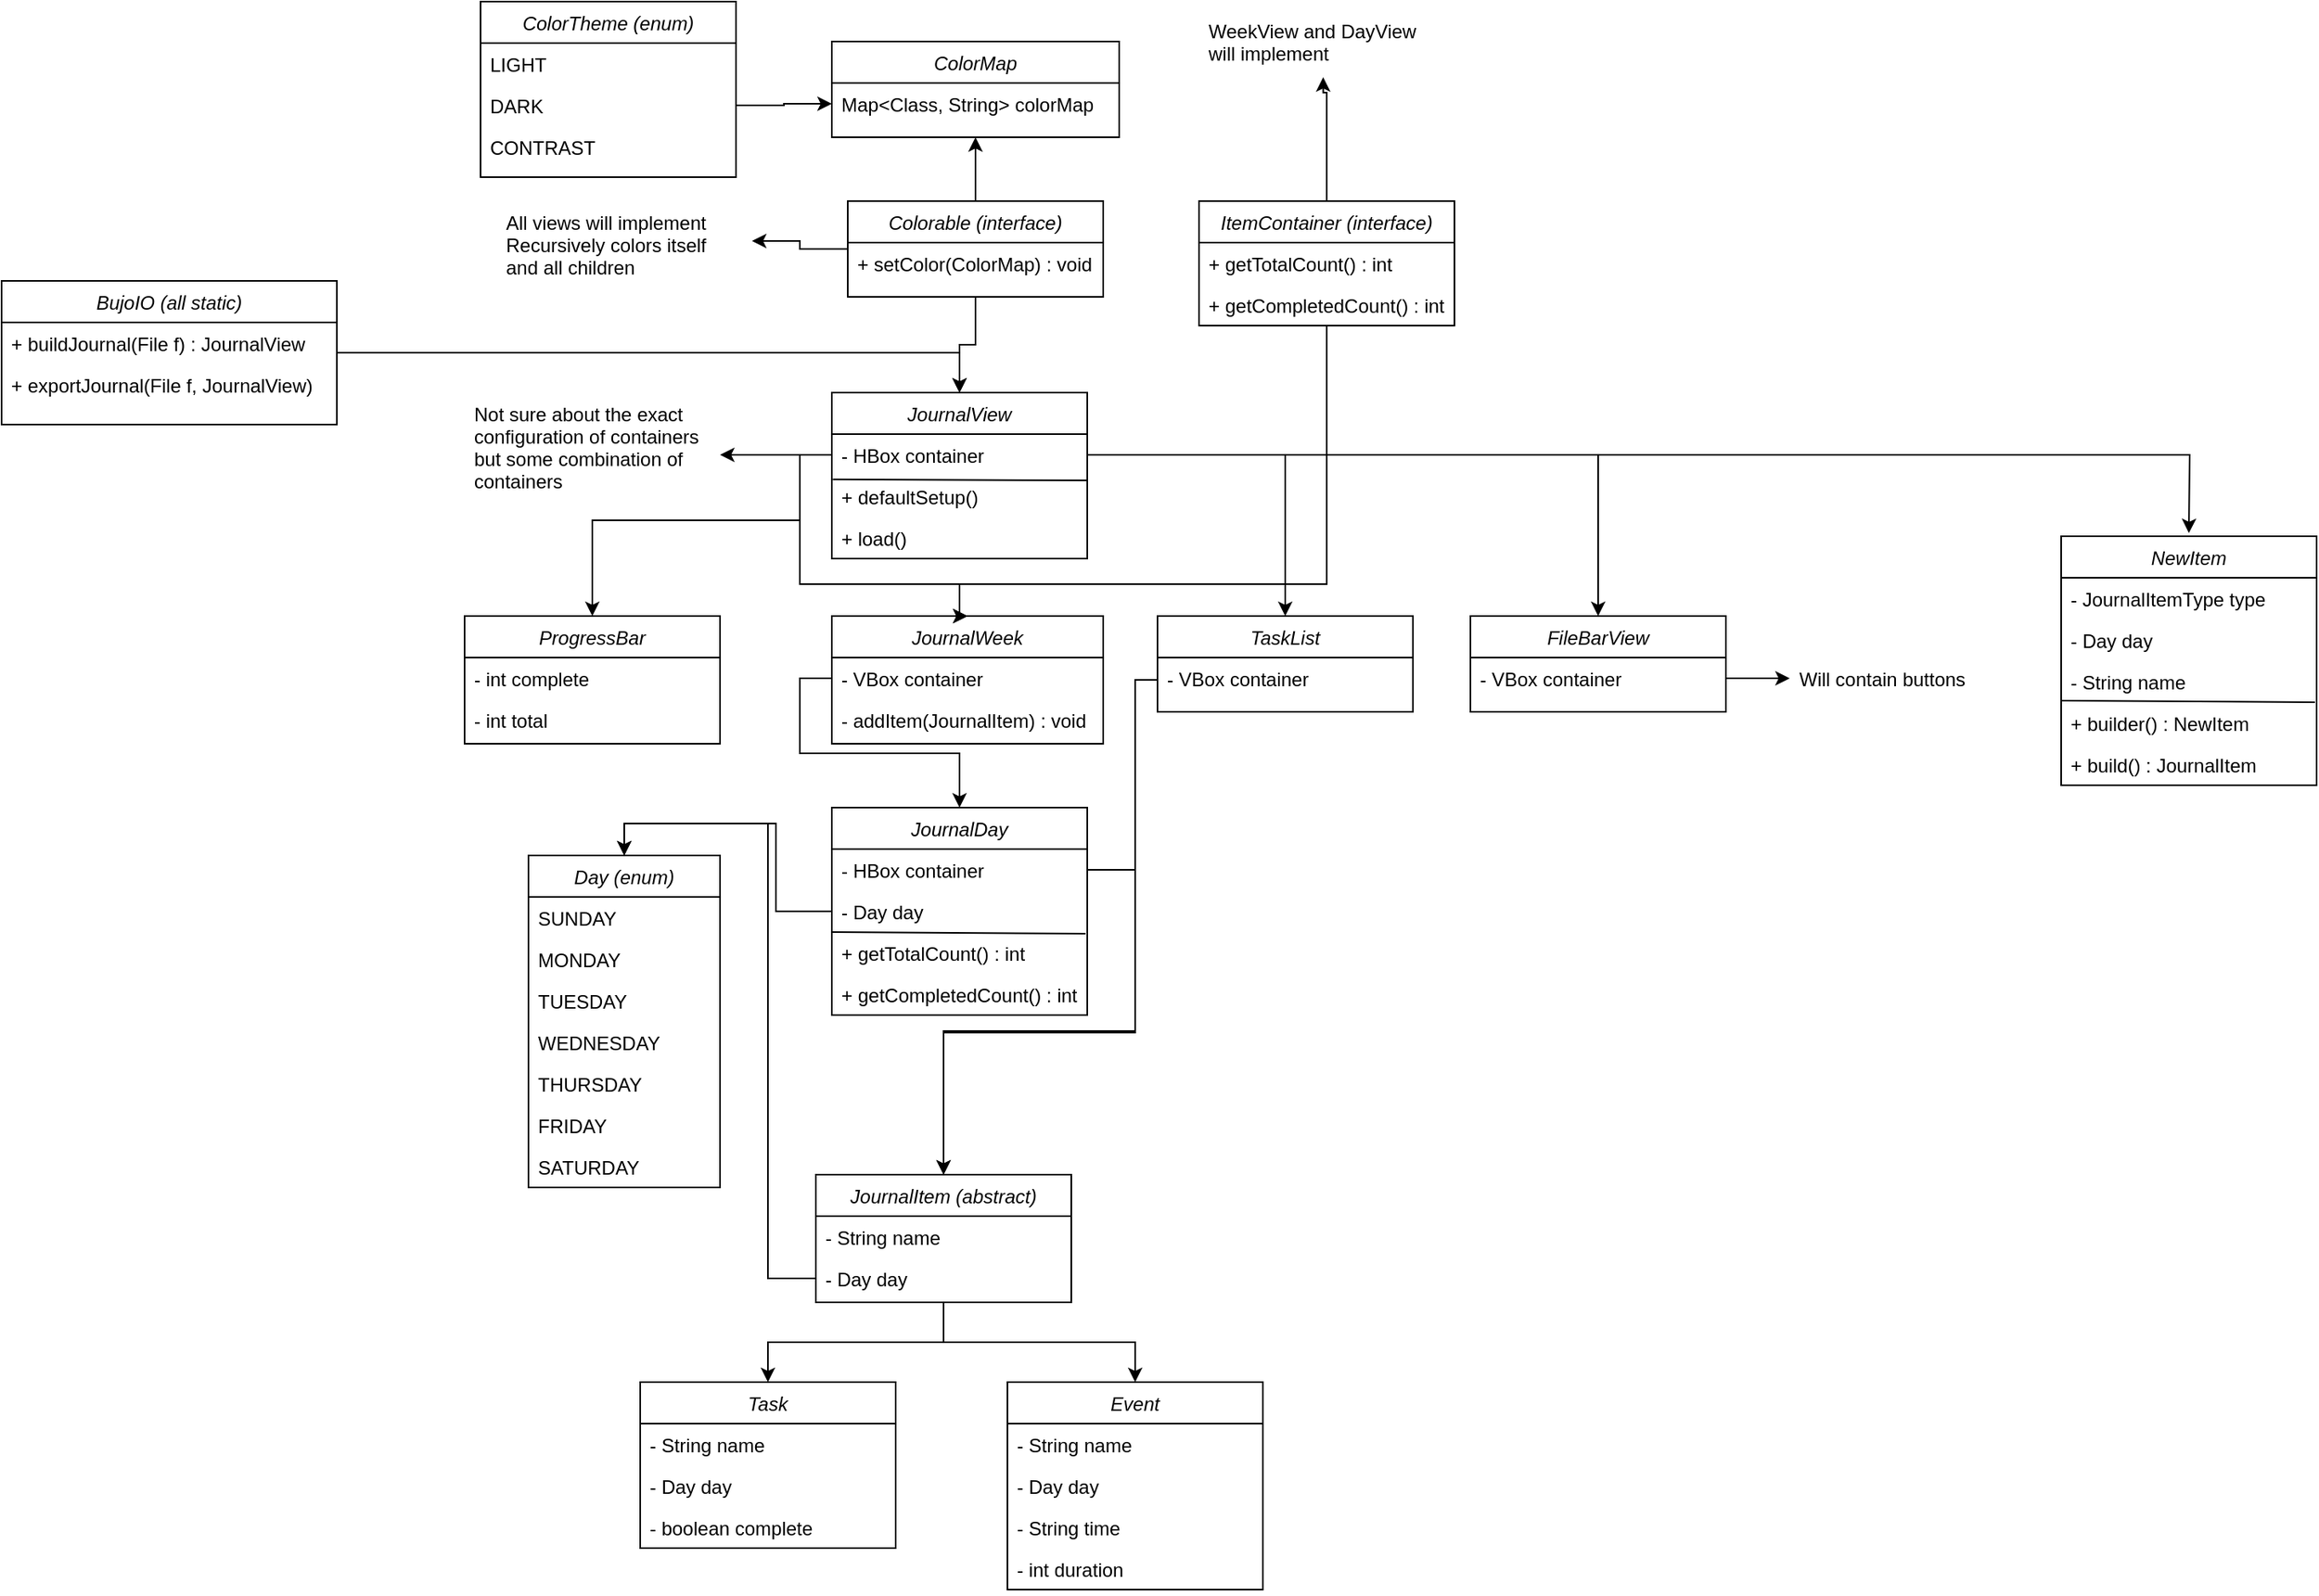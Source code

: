 <mxfile version="21.3.4" type="device">
  <diagram id="C5RBs43oDa-KdzZeNtuy" name="Page-1">
    <mxGraphModel dx="2301" dy="2090" grid="1" gridSize="10" guides="1" tooltips="1" connect="1" arrows="1" fold="1" page="1" pageScale="1" pageWidth="827" pageHeight="1169" math="0" shadow="0">
      <root>
        <mxCell id="WIyWlLk6GJQsqaUBKTNV-0" />
        <mxCell id="WIyWlLk6GJQsqaUBKTNV-1" parent="WIyWlLk6GJQsqaUBKTNV-0" />
        <mxCell id="7q16KbwN6yaQ126y01yQ-11" style="edgeStyle=orthogonalEdgeStyle;rounded=0;orthogonalLoop=1;jettySize=auto;html=1;entryX=0.5;entryY=1;entryDx=0;entryDy=0;" edge="1" parent="WIyWlLk6GJQsqaUBKTNV-1" source="zkfFHV4jXpPFQw0GAbJ--0" target="7q16KbwN6yaQ126y01yQ-6">
          <mxGeometry relative="1" as="geometry" />
        </mxCell>
        <mxCell id="7q16KbwN6yaQ126y01yQ-47" style="edgeStyle=orthogonalEdgeStyle;rounded=0;orthogonalLoop=1;jettySize=auto;html=1;entryX=0.5;entryY=0;entryDx=0;entryDy=0;" edge="1" parent="WIyWlLk6GJQsqaUBKTNV-1" source="zkfFHV4jXpPFQw0GAbJ--0" target="7q16KbwN6yaQ126y01yQ-13">
          <mxGeometry relative="1" as="geometry" />
        </mxCell>
        <mxCell id="7q16KbwN6yaQ126y01yQ-49" style="edgeStyle=orthogonalEdgeStyle;rounded=0;orthogonalLoop=1;jettySize=auto;html=1;entryX=1;entryY=0.5;entryDx=0;entryDy=0;" edge="1" parent="WIyWlLk6GJQsqaUBKTNV-1" source="zkfFHV4jXpPFQw0GAbJ--0" target="7q16KbwN6yaQ126y01yQ-48">
          <mxGeometry relative="1" as="geometry" />
        </mxCell>
        <mxCell id="zkfFHV4jXpPFQw0GAbJ--0" value="Colorable (interface)" style="swimlane;fontStyle=2;align=center;verticalAlign=top;childLayout=stackLayout;horizontal=1;startSize=26;horizontalStack=0;resizeParent=1;resizeLast=0;collapsible=1;marginBottom=0;rounded=0;shadow=0;strokeWidth=1;" parent="WIyWlLk6GJQsqaUBKTNV-1" vertex="1">
          <mxGeometry x="220" y="40" width="160" height="60" as="geometry">
            <mxRectangle x="230" y="140" width="160" height="26" as="alternateBounds" />
          </mxGeometry>
        </mxCell>
        <mxCell id="zkfFHV4jXpPFQw0GAbJ--1" value="+ setColor(ColorMap) : void" style="text;align=left;verticalAlign=top;spacingLeft=4;spacingRight=4;overflow=hidden;rotatable=0;points=[[0,0.5],[1,0.5]];portConstraint=eastwest;" parent="zkfFHV4jXpPFQw0GAbJ--0" vertex="1">
          <mxGeometry y="26" width="160" height="26" as="geometry" />
        </mxCell>
        <mxCell id="7q16KbwN6yaQ126y01yQ-0" value="ColorTheme (enum)" style="swimlane;fontStyle=2;align=center;verticalAlign=top;childLayout=stackLayout;horizontal=1;startSize=26;horizontalStack=0;resizeParent=1;resizeLast=0;collapsible=1;marginBottom=0;rounded=0;shadow=0;strokeWidth=1;" vertex="1" parent="WIyWlLk6GJQsqaUBKTNV-1">
          <mxGeometry x="-10" y="-85" width="160" height="110" as="geometry">
            <mxRectangle x="230" y="140" width="160" height="26" as="alternateBounds" />
          </mxGeometry>
        </mxCell>
        <mxCell id="7q16KbwN6yaQ126y01yQ-1" value="LIGHT" style="text;align=left;verticalAlign=top;spacingLeft=4;spacingRight=4;overflow=hidden;rotatable=0;points=[[0,0.5],[1,0.5]];portConstraint=eastwest;" vertex="1" parent="7q16KbwN6yaQ126y01yQ-0">
          <mxGeometry y="26" width="160" height="26" as="geometry" />
        </mxCell>
        <mxCell id="7q16KbwN6yaQ126y01yQ-2" value="DARK" style="text;align=left;verticalAlign=top;spacingLeft=4;spacingRight=4;overflow=hidden;rotatable=0;points=[[0,0.5],[1,0.5]];portConstraint=eastwest;rounded=0;shadow=0;html=0;" vertex="1" parent="7q16KbwN6yaQ126y01yQ-0">
          <mxGeometry y="52" width="160" height="26" as="geometry" />
        </mxCell>
        <mxCell id="7q16KbwN6yaQ126y01yQ-3" value="CONTRAST" style="text;align=left;verticalAlign=top;spacingLeft=4;spacingRight=4;overflow=hidden;rotatable=0;points=[[0,0.5],[1,0.5]];portConstraint=eastwest;rounded=0;shadow=0;html=0;" vertex="1" parent="7q16KbwN6yaQ126y01yQ-0">
          <mxGeometry y="78" width="160" height="26" as="geometry" />
        </mxCell>
        <mxCell id="7q16KbwN6yaQ126y01yQ-6" value="ColorMap" style="swimlane;fontStyle=2;align=center;verticalAlign=top;childLayout=stackLayout;horizontal=1;startSize=26;horizontalStack=0;resizeParent=1;resizeLast=0;collapsible=1;marginBottom=0;rounded=0;shadow=0;strokeWidth=1;" vertex="1" parent="WIyWlLk6GJQsqaUBKTNV-1">
          <mxGeometry x="210" y="-60" width="180" height="60" as="geometry">
            <mxRectangle x="230" y="140" width="160" height="26" as="alternateBounds" />
          </mxGeometry>
        </mxCell>
        <mxCell id="7q16KbwN6yaQ126y01yQ-7" value="Map&lt;Class, String&gt; colorMap" style="text;align=left;verticalAlign=top;spacingLeft=4;spacingRight=4;overflow=hidden;rotatable=0;points=[[0,0.5],[1,0.5]];portConstraint=eastwest;" vertex="1" parent="7q16KbwN6yaQ126y01yQ-6">
          <mxGeometry y="26" width="180" height="26" as="geometry" />
        </mxCell>
        <mxCell id="7q16KbwN6yaQ126y01yQ-12" style="edgeStyle=orthogonalEdgeStyle;rounded=0;orthogonalLoop=1;jettySize=auto;html=1;entryX=0;entryY=0.5;entryDx=0;entryDy=0;" edge="1" parent="WIyWlLk6GJQsqaUBKTNV-1" source="7q16KbwN6yaQ126y01yQ-2" target="7q16KbwN6yaQ126y01yQ-7">
          <mxGeometry relative="1" as="geometry" />
        </mxCell>
        <mxCell id="7q16KbwN6yaQ126y01yQ-13" value="JournalView" style="swimlane;fontStyle=2;align=center;verticalAlign=top;childLayout=stackLayout;horizontal=1;startSize=26;horizontalStack=0;resizeParent=1;resizeLast=0;collapsible=1;marginBottom=0;rounded=0;shadow=0;strokeWidth=1;" vertex="1" parent="WIyWlLk6GJQsqaUBKTNV-1">
          <mxGeometry x="210" y="160" width="160" height="104" as="geometry">
            <mxRectangle x="230" y="140" width="160" height="26" as="alternateBounds" />
          </mxGeometry>
        </mxCell>
        <mxCell id="7q16KbwN6yaQ126y01yQ-17" style="edgeStyle=orthogonalEdgeStyle;rounded=0;orthogonalLoop=1;jettySize=auto;html=1;" edge="1" parent="7q16KbwN6yaQ126y01yQ-13" source="7q16KbwN6yaQ126y01yQ-14">
          <mxGeometry relative="1" as="geometry">
            <mxPoint x="-70" y="39" as="targetPoint" />
          </mxGeometry>
        </mxCell>
        <mxCell id="7q16KbwN6yaQ126y01yQ-14" value="- HBox container" style="text;align=left;verticalAlign=top;spacingLeft=4;spacingRight=4;overflow=hidden;rotatable=0;points=[[0,0.5],[1,0.5]];portConstraint=eastwest;" vertex="1" parent="7q16KbwN6yaQ126y01yQ-13">
          <mxGeometry y="26" width="160" height="26" as="geometry" />
        </mxCell>
        <mxCell id="7q16KbwN6yaQ126y01yQ-24" value="+ defaultSetup()" style="text;align=left;verticalAlign=top;spacingLeft=4;spacingRight=4;overflow=hidden;rotatable=0;points=[[0,0.5],[1,0.5]];portConstraint=eastwest;" vertex="1" parent="7q16KbwN6yaQ126y01yQ-13">
          <mxGeometry y="52" width="160" height="26" as="geometry" />
        </mxCell>
        <mxCell id="7q16KbwN6yaQ126y01yQ-29" value="+ load()" style="text;align=left;verticalAlign=top;spacingLeft=4;spacingRight=4;overflow=hidden;rotatable=0;points=[[0,0.5],[1,0.5]];portConstraint=eastwest;" vertex="1" parent="7q16KbwN6yaQ126y01yQ-13">
          <mxGeometry y="78" width="160" height="26" as="geometry" />
        </mxCell>
        <mxCell id="7q16KbwN6yaQ126y01yQ-18" value="Not sure about the exact &#xa;configuration of containers&#xa;but some combination of &#xa;containers" style="text;align=left;verticalAlign=top;spacingLeft=4;spacingRight=4;overflow=hidden;rotatable=0;points=[[0,0.5],[1,0.5]];portConstraint=eastwest;" vertex="1" parent="WIyWlLk6GJQsqaUBKTNV-1">
          <mxGeometry x="-20" y="160" width="160" height="70" as="geometry" />
        </mxCell>
        <mxCell id="7q16KbwN6yaQ126y01yQ-23" value="" style="endArrow=none;html=1;rounded=0;exitX=0.004;exitY=0.092;exitDx=0;exitDy=0;exitPerimeter=0;" edge="1" parent="WIyWlLk6GJQsqaUBKTNV-1" source="7q16KbwN6yaQ126y01yQ-24">
          <mxGeometry width="50" height="50" relative="1" as="geometry">
            <mxPoint x="480" y="250" as="sourcePoint" />
            <mxPoint x="370" y="215" as="targetPoint" />
          </mxGeometry>
        </mxCell>
        <mxCell id="7q16KbwN6yaQ126y01yQ-25" value="JournalWeek" style="swimlane;fontStyle=2;align=center;verticalAlign=top;childLayout=stackLayout;horizontal=1;startSize=26;horizontalStack=0;resizeParent=1;resizeLast=0;collapsible=1;marginBottom=0;rounded=0;shadow=0;strokeWidth=1;strokeColor=default;" vertex="1" parent="WIyWlLk6GJQsqaUBKTNV-1">
          <mxGeometry x="210" y="300" width="170" height="80" as="geometry">
            <mxRectangle x="210" y="300" width="160" height="26" as="alternateBounds" />
          </mxGeometry>
        </mxCell>
        <mxCell id="7q16KbwN6yaQ126y01yQ-27" value="- VBox container" style="text;align=left;verticalAlign=top;spacingLeft=4;spacingRight=4;overflow=hidden;rotatable=0;points=[[0,0.5],[1,0.5]];portConstraint=eastwest;" vertex="1" parent="7q16KbwN6yaQ126y01yQ-25">
          <mxGeometry y="26" width="170" height="26" as="geometry" />
        </mxCell>
        <mxCell id="7q16KbwN6yaQ126y01yQ-108" value="- addItem(JournalItem) : void" style="text;align=left;verticalAlign=top;spacingLeft=4;spacingRight=4;overflow=hidden;rotatable=0;points=[[0,0.5],[1,0.5]];portConstraint=eastwest;" vertex="1" parent="7q16KbwN6yaQ126y01yQ-25">
          <mxGeometry y="52" width="170" height="26" as="geometry" />
        </mxCell>
        <mxCell id="7q16KbwN6yaQ126y01yQ-30" style="edgeStyle=orthogonalEdgeStyle;rounded=0;orthogonalLoop=1;jettySize=auto;html=1;entryX=0.5;entryY=0;entryDx=0;entryDy=0;" edge="1" parent="WIyWlLk6GJQsqaUBKTNV-1" source="7q16KbwN6yaQ126y01yQ-14" target="7q16KbwN6yaQ126y01yQ-25">
          <mxGeometry relative="1" as="geometry">
            <Array as="points">
              <mxPoint x="190" y="199" />
              <mxPoint x="190" y="280" />
              <mxPoint x="290" y="280" />
            </Array>
          </mxGeometry>
        </mxCell>
        <mxCell id="7q16KbwN6yaQ126y01yQ-31" value="JournalDay" style="swimlane;fontStyle=2;align=center;verticalAlign=top;childLayout=stackLayout;horizontal=1;startSize=26;horizontalStack=0;resizeParent=1;resizeLast=0;collapsible=1;marginBottom=0;rounded=0;shadow=0;strokeWidth=1;" vertex="1" parent="WIyWlLk6GJQsqaUBKTNV-1">
          <mxGeometry x="210" y="420" width="160" height="130" as="geometry">
            <mxRectangle x="230" y="140" width="160" height="26" as="alternateBounds" />
          </mxGeometry>
        </mxCell>
        <mxCell id="7q16KbwN6yaQ126y01yQ-32" value="- HBox container" style="text;align=left;verticalAlign=top;spacingLeft=4;spacingRight=4;overflow=hidden;rotatable=0;points=[[0,0.5],[1,0.5]];portConstraint=eastwest;" vertex="1" parent="7q16KbwN6yaQ126y01yQ-31">
          <mxGeometry y="26" width="160" height="26" as="geometry" />
        </mxCell>
        <mxCell id="7q16KbwN6yaQ126y01yQ-33" value="- Day day" style="text;align=left;verticalAlign=top;spacingLeft=4;spacingRight=4;overflow=hidden;rotatable=0;points=[[0,0.5],[1,0.5]];portConstraint=eastwest;" vertex="1" parent="7q16KbwN6yaQ126y01yQ-31">
          <mxGeometry y="52" width="160" height="26" as="geometry" />
        </mxCell>
        <mxCell id="7q16KbwN6yaQ126y01yQ-51" value="" style="endArrow=none;html=1;rounded=0;exitX=0.004;exitY=0.092;exitDx=0;exitDy=0;exitPerimeter=0;" edge="1" parent="7q16KbwN6yaQ126y01yQ-31">
          <mxGeometry width="50" height="50" relative="1" as="geometry">
            <mxPoint y="78" as="sourcePoint" />
            <mxPoint x="159" y="79" as="targetPoint" />
          </mxGeometry>
        </mxCell>
        <mxCell id="7q16KbwN6yaQ126y01yQ-52" value="+ getTotalCount() : int" style="text;align=left;verticalAlign=top;spacingLeft=4;spacingRight=4;overflow=hidden;rotatable=0;points=[[0,0.5],[1,0.5]];portConstraint=eastwest;" vertex="1" parent="7q16KbwN6yaQ126y01yQ-31">
          <mxGeometry y="78" width="160" height="26" as="geometry" />
        </mxCell>
        <mxCell id="7q16KbwN6yaQ126y01yQ-53" value="+ getCompletedCount() : int" style="text;align=left;verticalAlign=top;spacingLeft=4;spacingRight=4;overflow=hidden;rotatable=0;points=[[0,0.5],[1,0.5]];portConstraint=eastwest;" vertex="1" parent="7q16KbwN6yaQ126y01yQ-31">
          <mxGeometry y="104" width="160" height="26" as="geometry" />
        </mxCell>
        <mxCell id="7q16KbwN6yaQ126y01yQ-34" value="Day (enum)" style="swimlane;fontStyle=2;align=center;verticalAlign=top;childLayout=stackLayout;horizontal=1;startSize=26;horizontalStack=0;resizeParent=1;resizeLast=0;collapsible=1;marginBottom=0;rounded=0;shadow=0;strokeWidth=1;" vertex="1" parent="WIyWlLk6GJQsqaUBKTNV-1">
          <mxGeometry x="20" y="450" width="120" height="208" as="geometry">
            <mxRectangle x="230" y="140" width="160" height="26" as="alternateBounds" />
          </mxGeometry>
        </mxCell>
        <mxCell id="7q16KbwN6yaQ126y01yQ-35" value="SUNDAY" style="text;align=left;verticalAlign=top;spacingLeft=4;spacingRight=4;overflow=hidden;rotatable=0;points=[[0,0.5],[1,0.5]];portConstraint=eastwest;" vertex="1" parent="7q16KbwN6yaQ126y01yQ-34">
          <mxGeometry y="26" width="120" height="26" as="geometry" />
        </mxCell>
        <mxCell id="7q16KbwN6yaQ126y01yQ-36" value="MONDAY" style="text;align=left;verticalAlign=top;spacingLeft=4;spacingRight=4;overflow=hidden;rotatable=0;points=[[0,0.5],[1,0.5]];portConstraint=eastwest;" vertex="1" parent="7q16KbwN6yaQ126y01yQ-34">
          <mxGeometry y="52" width="120" height="26" as="geometry" />
        </mxCell>
        <mxCell id="7q16KbwN6yaQ126y01yQ-39" value="TUESDAY " style="text;align=left;verticalAlign=top;spacingLeft=4;spacingRight=4;overflow=hidden;rotatable=0;points=[[0,0.5],[1,0.5]];portConstraint=eastwest;" vertex="1" parent="7q16KbwN6yaQ126y01yQ-34">
          <mxGeometry y="78" width="120" height="26" as="geometry" />
        </mxCell>
        <mxCell id="7q16KbwN6yaQ126y01yQ-40" value="WEDNESDAY" style="text;align=left;verticalAlign=top;spacingLeft=4;spacingRight=4;overflow=hidden;rotatable=0;points=[[0,0.5],[1,0.5]];portConstraint=eastwest;" vertex="1" parent="7q16KbwN6yaQ126y01yQ-34">
          <mxGeometry y="104" width="120" height="26" as="geometry" />
        </mxCell>
        <mxCell id="7q16KbwN6yaQ126y01yQ-41" value="THURSDAY" style="text;align=left;verticalAlign=top;spacingLeft=4;spacingRight=4;overflow=hidden;rotatable=0;points=[[0,0.5],[1,0.5]];portConstraint=eastwest;" vertex="1" parent="7q16KbwN6yaQ126y01yQ-34">
          <mxGeometry y="130" width="120" height="26" as="geometry" />
        </mxCell>
        <mxCell id="7q16KbwN6yaQ126y01yQ-38" value="FRIDAY" style="text;align=left;verticalAlign=top;spacingLeft=4;spacingRight=4;overflow=hidden;rotatable=0;points=[[0,0.5],[1,0.5]];portConstraint=eastwest;" vertex="1" parent="7q16KbwN6yaQ126y01yQ-34">
          <mxGeometry y="156" width="120" height="26" as="geometry" />
        </mxCell>
        <mxCell id="7q16KbwN6yaQ126y01yQ-37" value="SATURDAY" style="text;align=left;verticalAlign=top;spacingLeft=4;spacingRight=4;overflow=hidden;rotatable=0;points=[[0,0.5],[1,0.5]];portConstraint=eastwest;" vertex="1" parent="7q16KbwN6yaQ126y01yQ-34">
          <mxGeometry y="182" width="120" height="26" as="geometry" />
        </mxCell>
        <mxCell id="7q16KbwN6yaQ126y01yQ-42" style="edgeStyle=orthogonalEdgeStyle;rounded=0;orthogonalLoop=1;jettySize=auto;html=1;entryX=0.5;entryY=0;entryDx=0;entryDy=0;" edge="1" parent="WIyWlLk6GJQsqaUBKTNV-1" source="7q16KbwN6yaQ126y01yQ-33" target="7q16KbwN6yaQ126y01yQ-34">
          <mxGeometry relative="1" as="geometry" />
        </mxCell>
        <mxCell id="7q16KbwN6yaQ126y01yQ-43" style="edgeStyle=orthogonalEdgeStyle;rounded=0;orthogonalLoop=1;jettySize=auto;html=1;entryX=0.5;entryY=0;entryDx=0;entryDy=0;" edge="1" parent="WIyWlLk6GJQsqaUBKTNV-1" source="7q16KbwN6yaQ126y01yQ-27" target="7q16KbwN6yaQ126y01yQ-31">
          <mxGeometry relative="1" as="geometry" />
        </mxCell>
        <mxCell id="7q16KbwN6yaQ126y01yQ-70" style="edgeStyle=orthogonalEdgeStyle;rounded=0;orthogonalLoop=1;jettySize=auto;html=1;entryX=0.5;entryY=0;entryDx=0;entryDy=0;" edge="1" parent="WIyWlLk6GJQsqaUBKTNV-1" source="7q16KbwN6yaQ126y01yQ-44" target="7q16KbwN6yaQ126y01yQ-61">
          <mxGeometry relative="1" as="geometry" />
        </mxCell>
        <mxCell id="7q16KbwN6yaQ126y01yQ-71" style="edgeStyle=orthogonalEdgeStyle;rounded=0;orthogonalLoop=1;jettySize=auto;html=1;" edge="1" parent="WIyWlLk6GJQsqaUBKTNV-1" source="7q16KbwN6yaQ126y01yQ-44" target="7q16KbwN6yaQ126y01yQ-64">
          <mxGeometry relative="1" as="geometry" />
        </mxCell>
        <mxCell id="7q16KbwN6yaQ126y01yQ-44" value="JournalItem (abstract)" style="swimlane;fontStyle=2;align=center;verticalAlign=top;childLayout=stackLayout;horizontal=1;startSize=26;horizontalStack=0;resizeParent=1;resizeLast=0;collapsible=1;marginBottom=0;rounded=0;shadow=0;strokeWidth=1;" vertex="1" parent="WIyWlLk6GJQsqaUBKTNV-1">
          <mxGeometry x="200" y="650" width="160" height="80" as="geometry">
            <mxRectangle x="230" y="140" width="160" height="26" as="alternateBounds" />
          </mxGeometry>
        </mxCell>
        <mxCell id="7q16KbwN6yaQ126y01yQ-45" value="- String name" style="text;align=left;verticalAlign=top;spacingLeft=4;spacingRight=4;overflow=hidden;rotatable=0;points=[[0,0.5],[1,0.5]];portConstraint=eastwest;" vertex="1" parent="7q16KbwN6yaQ126y01yQ-44">
          <mxGeometry y="26" width="160" height="26" as="geometry" />
        </mxCell>
        <mxCell id="7q16KbwN6yaQ126y01yQ-46" value="- Day day" style="text;align=left;verticalAlign=top;spacingLeft=4;spacingRight=4;overflow=hidden;rotatable=0;points=[[0,0.5],[1,0.5]];portConstraint=eastwest;" vertex="1" parent="7q16KbwN6yaQ126y01yQ-44">
          <mxGeometry y="52" width="160" height="26" as="geometry" />
        </mxCell>
        <mxCell id="7q16KbwN6yaQ126y01yQ-48" value="All views will implement&#xa;Recursively colors itself&#xa;and all children" style="text;align=left;verticalAlign=top;spacingLeft=4;spacingRight=4;overflow=hidden;rotatable=0;points=[[0,0.5],[1,0.5]];portConstraint=eastwest;" vertex="1" parent="WIyWlLk6GJQsqaUBKTNV-1">
          <mxGeometry y="40" width="160" height="50" as="geometry" />
        </mxCell>
        <mxCell id="7q16KbwN6yaQ126y01yQ-50" style="edgeStyle=orthogonalEdgeStyle;rounded=0;orthogonalLoop=1;jettySize=auto;html=1;entryX=0.5;entryY=0;entryDx=0;entryDy=0;" edge="1" parent="WIyWlLk6GJQsqaUBKTNV-1" source="7q16KbwN6yaQ126y01yQ-46" target="7q16KbwN6yaQ126y01yQ-34">
          <mxGeometry relative="1" as="geometry" />
        </mxCell>
        <mxCell id="7q16KbwN6yaQ126y01yQ-58" style="edgeStyle=orthogonalEdgeStyle;rounded=0;orthogonalLoop=1;jettySize=auto;html=1;entryX=0.5;entryY=0;entryDx=0;entryDy=0;" edge="1" parent="WIyWlLk6GJQsqaUBKTNV-1" source="7q16KbwN6yaQ126y01yQ-54" target="7q16KbwN6yaQ126y01yQ-25">
          <mxGeometry relative="1" as="geometry">
            <Array as="points">
              <mxPoint x="520" y="280" />
              <mxPoint x="290" y="280" />
            </Array>
          </mxGeometry>
        </mxCell>
        <mxCell id="7q16KbwN6yaQ126y01yQ-60" style="edgeStyle=orthogonalEdgeStyle;rounded=0;orthogonalLoop=1;jettySize=auto;html=1;entryX=0.486;entryY=1.06;entryDx=0;entryDy=0;entryPerimeter=0;" edge="1" parent="WIyWlLk6GJQsqaUBKTNV-1" source="7q16KbwN6yaQ126y01yQ-54" target="7q16KbwN6yaQ126y01yQ-59">
          <mxGeometry relative="1" as="geometry">
            <Array as="points">
              <mxPoint x="520" y="-28" />
            </Array>
          </mxGeometry>
        </mxCell>
        <mxCell id="7q16KbwN6yaQ126y01yQ-54" value="ItemContainer (interface)" style="swimlane;fontStyle=2;align=center;verticalAlign=top;childLayout=stackLayout;horizontal=1;startSize=26;horizontalStack=0;resizeParent=1;resizeLast=0;collapsible=1;marginBottom=0;rounded=0;shadow=0;strokeWidth=1;" vertex="1" parent="WIyWlLk6GJQsqaUBKTNV-1">
          <mxGeometry x="440" y="40" width="160" height="78" as="geometry">
            <mxRectangle x="230" y="140" width="160" height="26" as="alternateBounds" />
          </mxGeometry>
        </mxCell>
        <mxCell id="7q16KbwN6yaQ126y01yQ-56" value="+ getTotalCount() : int" style="text;align=left;verticalAlign=top;spacingLeft=4;spacingRight=4;overflow=hidden;rotatable=0;points=[[0,0.5],[1,0.5]];portConstraint=eastwest;" vertex="1" parent="7q16KbwN6yaQ126y01yQ-54">
          <mxGeometry y="26" width="160" height="26" as="geometry" />
        </mxCell>
        <mxCell id="7q16KbwN6yaQ126y01yQ-57" value="+ getCompletedCount() : int" style="text;align=left;verticalAlign=top;spacingLeft=4;spacingRight=4;overflow=hidden;rotatable=0;points=[[0,0.5],[1,0.5]];portConstraint=eastwest;" vertex="1" parent="7q16KbwN6yaQ126y01yQ-54">
          <mxGeometry y="52" width="160" height="26" as="geometry" />
        </mxCell>
        <mxCell id="7q16KbwN6yaQ126y01yQ-59" value="WeekView and DayView&#xa;will implement" style="text;align=left;verticalAlign=top;spacingLeft=4;spacingRight=4;overflow=hidden;rotatable=0;points=[[0,0.5],[1,0.5]];portConstraint=eastwest;" vertex="1" parent="WIyWlLk6GJQsqaUBKTNV-1">
          <mxGeometry x="440" y="-80" width="160" height="40" as="geometry" />
        </mxCell>
        <mxCell id="7q16KbwN6yaQ126y01yQ-61" value="Task" style="swimlane;fontStyle=2;align=center;verticalAlign=top;childLayout=stackLayout;horizontal=1;startSize=26;horizontalStack=0;resizeParent=1;resizeLast=0;collapsible=1;marginBottom=0;rounded=0;shadow=0;strokeWidth=1;" vertex="1" parent="WIyWlLk6GJQsqaUBKTNV-1">
          <mxGeometry x="90" y="780" width="160" height="104" as="geometry">
            <mxRectangle x="230" y="140" width="160" height="26" as="alternateBounds" />
          </mxGeometry>
        </mxCell>
        <mxCell id="7q16KbwN6yaQ126y01yQ-62" value="- String name" style="text;align=left;verticalAlign=top;spacingLeft=4;spacingRight=4;overflow=hidden;rotatable=0;points=[[0,0.5],[1,0.5]];portConstraint=eastwest;" vertex="1" parent="7q16KbwN6yaQ126y01yQ-61">
          <mxGeometry y="26" width="160" height="26" as="geometry" />
        </mxCell>
        <mxCell id="7q16KbwN6yaQ126y01yQ-63" value="- Day day" style="text;align=left;verticalAlign=top;spacingLeft=4;spacingRight=4;overflow=hidden;rotatable=0;points=[[0,0.5],[1,0.5]];portConstraint=eastwest;" vertex="1" parent="7q16KbwN6yaQ126y01yQ-61">
          <mxGeometry y="52" width="160" height="26" as="geometry" />
        </mxCell>
        <mxCell id="7q16KbwN6yaQ126y01yQ-67" value="- boolean complete" style="text;align=left;verticalAlign=top;spacingLeft=4;spacingRight=4;overflow=hidden;rotatable=0;points=[[0,0.5],[1,0.5]];portConstraint=eastwest;" vertex="1" parent="7q16KbwN6yaQ126y01yQ-61">
          <mxGeometry y="78" width="160" height="26" as="geometry" />
        </mxCell>
        <mxCell id="7q16KbwN6yaQ126y01yQ-64" value="Event" style="swimlane;fontStyle=2;align=center;verticalAlign=top;childLayout=stackLayout;horizontal=1;startSize=26;horizontalStack=0;resizeParent=1;resizeLast=0;collapsible=1;marginBottom=0;rounded=0;shadow=0;strokeWidth=1;" vertex="1" parent="WIyWlLk6GJQsqaUBKTNV-1">
          <mxGeometry x="320" y="780" width="160" height="130" as="geometry">
            <mxRectangle x="230" y="140" width="160" height="26" as="alternateBounds" />
          </mxGeometry>
        </mxCell>
        <mxCell id="7q16KbwN6yaQ126y01yQ-65" value="- String name" style="text;align=left;verticalAlign=top;spacingLeft=4;spacingRight=4;overflow=hidden;rotatable=0;points=[[0,0.5],[1,0.5]];portConstraint=eastwest;" vertex="1" parent="7q16KbwN6yaQ126y01yQ-64">
          <mxGeometry y="26" width="160" height="26" as="geometry" />
        </mxCell>
        <mxCell id="7q16KbwN6yaQ126y01yQ-66" value="- Day day" style="text;align=left;verticalAlign=top;spacingLeft=4;spacingRight=4;overflow=hidden;rotatable=0;points=[[0,0.5],[1,0.5]];portConstraint=eastwest;" vertex="1" parent="7q16KbwN6yaQ126y01yQ-64">
          <mxGeometry y="52" width="160" height="26" as="geometry" />
        </mxCell>
        <mxCell id="7q16KbwN6yaQ126y01yQ-68" value="- String time" style="text;align=left;verticalAlign=top;spacingLeft=4;spacingRight=4;overflow=hidden;rotatable=0;points=[[0,0.5],[1,0.5]];portConstraint=eastwest;" vertex="1" parent="7q16KbwN6yaQ126y01yQ-64">
          <mxGeometry y="78" width="160" height="26" as="geometry" />
        </mxCell>
        <mxCell id="7q16KbwN6yaQ126y01yQ-69" value="- int duration" style="text;align=left;verticalAlign=top;spacingLeft=4;spacingRight=4;overflow=hidden;rotatable=0;points=[[0,0.5],[1,0.5]];portConstraint=eastwest;" vertex="1" parent="7q16KbwN6yaQ126y01yQ-64">
          <mxGeometry y="104" width="160" height="26" as="geometry" />
        </mxCell>
        <mxCell id="7q16KbwN6yaQ126y01yQ-72" style="edgeStyle=orthogonalEdgeStyle;rounded=0;orthogonalLoop=1;jettySize=auto;html=1;entryX=0.5;entryY=0;entryDx=0;entryDy=0;" edge="1" parent="WIyWlLk6GJQsqaUBKTNV-1" source="7q16KbwN6yaQ126y01yQ-32" target="7q16KbwN6yaQ126y01yQ-44">
          <mxGeometry relative="1" as="geometry">
            <Array as="points">
              <mxPoint x="400" y="459" />
              <mxPoint x="400" y="561" />
              <mxPoint x="280" y="561" />
            </Array>
          </mxGeometry>
        </mxCell>
        <mxCell id="7q16KbwN6yaQ126y01yQ-75" style="edgeStyle=orthogonalEdgeStyle;rounded=0;orthogonalLoop=1;jettySize=auto;html=1;entryX=0.5;entryY=0;entryDx=0;entryDy=0;" edge="1" parent="WIyWlLk6GJQsqaUBKTNV-1" source="7q16KbwN6yaQ126y01yQ-73" target="7q16KbwN6yaQ126y01yQ-44">
          <mxGeometry relative="1" as="geometry">
            <Array as="points">
              <mxPoint x="400" y="340" />
              <mxPoint x="400" y="560" />
              <mxPoint x="280" y="560" />
            </Array>
          </mxGeometry>
        </mxCell>
        <mxCell id="7q16KbwN6yaQ126y01yQ-73" value="TaskList" style="swimlane;fontStyle=2;align=center;verticalAlign=top;childLayout=stackLayout;horizontal=1;startSize=26;horizontalStack=0;resizeParent=1;resizeLast=0;collapsible=1;marginBottom=0;rounded=0;shadow=0;strokeWidth=1;" vertex="1" parent="WIyWlLk6GJQsqaUBKTNV-1">
          <mxGeometry x="414" y="300" width="160" height="60" as="geometry">
            <mxRectangle x="230" y="140" width="160" height="26" as="alternateBounds" />
          </mxGeometry>
        </mxCell>
        <mxCell id="7q16KbwN6yaQ126y01yQ-74" value="- VBox container" style="text;align=left;verticalAlign=top;spacingLeft=4;spacingRight=4;overflow=hidden;rotatable=0;points=[[0,0.5],[1,0.5]];portConstraint=eastwest;" vertex="1" parent="7q16KbwN6yaQ126y01yQ-73">
          <mxGeometry y="26" width="160" height="26" as="geometry" />
        </mxCell>
        <mxCell id="7q16KbwN6yaQ126y01yQ-76" style="edgeStyle=orthogonalEdgeStyle;rounded=0;orthogonalLoop=1;jettySize=auto;html=1;entryX=0.5;entryY=0;entryDx=0;entryDy=0;" edge="1" parent="WIyWlLk6GJQsqaUBKTNV-1" source="7q16KbwN6yaQ126y01yQ-14" target="7q16KbwN6yaQ126y01yQ-73">
          <mxGeometry relative="1" as="geometry" />
        </mxCell>
        <mxCell id="7q16KbwN6yaQ126y01yQ-77" value="ProgressBar" style="swimlane;fontStyle=2;align=center;verticalAlign=top;childLayout=stackLayout;horizontal=1;startSize=26;horizontalStack=0;resizeParent=1;resizeLast=0;collapsible=1;marginBottom=0;rounded=0;shadow=0;strokeWidth=1;" vertex="1" parent="WIyWlLk6GJQsqaUBKTNV-1">
          <mxGeometry x="-20" y="300" width="160" height="80" as="geometry">
            <mxRectangle x="230" y="140" width="160" height="26" as="alternateBounds" />
          </mxGeometry>
        </mxCell>
        <mxCell id="7q16KbwN6yaQ126y01yQ-78" value="- int complete" style="text;align=left;verticalAlign=top;spacingLeft=4;spacingRight=4;overflow=hidden;rotatable=0;points=[[0,0.5],[1,0.5]];portConstraint=eastwest;" vertex="1" parent="7q16KbwN6yaQ126y01yQ-77">
          <mxGeometry y="26" width="160" height="26" as="geometry" />
        </mxCell>
        <mxCell id="7q16KbwN6yaQ126y01yQ-79" value="- int total" style="text;align=left;verticalAlign=top;spacingLeft=4;spacingRight=4;overflow=hidden;rotatable=0;points=[[0,0.5],[1,0.5]];portConstraint=eastwest;" vertex="1" parent="7q16KbwN6yaQ126y01yQ-77">
          <mxGeometry y="52" width="160" height="26" as="geometry" />
        </mxCell>
        <mxCell id="7q16KbwN6yaQ126y01yQ-80" style="edgeStyle=orthogonalEdgeStyle;rounded=0;orthogonalLoop=1;jettySize=auto;html=1;entryX=0.5;entryY=0;entryDx=0;entryDy=0;" edge="1" parent="WIyWlLk6GJQsqaUBKTNV-1" source="7q16KbwN6yaQ126y01yQ-14" target="7q16KbwN6yaQ126y01yQ-77">
          <mxGeometry relative="1" as="geometry">
            <Array as="points">
              <mxPoint x="190" y="199" />
              <mxPoint x="190" y="240" />
              <mxPoint x="60" y="240" />
            </Array>
          </mxGeometry>
        </mxCell>
        <mxCell id="7q16KbwN6yaQ126y01yQ-81" value="FileBarView" style="swimlane;fontStyle=2;align=center;verticalAlign=top;childLayout=stackLayout;horizontal=1;startSize=26;horizontalStack=0;resizeParent=1;resizeLast=0;collapsible=1;marginBottom=0;rounded=0;shadow=0;strokeWidth=1;" vertex="1" parent="WIyWlLk6GJQsqaUBKTNV-1">
          <mxGeometry x="610" y="300" width="160" height="60" as="geometry">
            <mxRectangle x="230" y="140" width="160" height="26" as="alternateBounds" />
          </mxGeometry>
        </mxCell>
        <mxCell id="7q16KbwN6yaQ126y01yQ-82" value="- VBox container" style="text;align=left;verticalAlign=top;spacingLeft=4;spacingRight=4;overflow=hidden;rotatable=0;points=[[0,0.5],[1,0.5]];portConstraint=eastwest;" vertex="1" parent="7q16KbwN6yaQ126y01yQ-81">
          <mxGeometry y="26" width="160" height="26" as="geometry" />
        </mxCell>
        <mxCell id="7q16KbwN6yaQ126y01yQ-84" style="edgeStyle=orthogonalEdgeStyle;rounded=0;orthogonalLoop=1;jettySize=auto;html=1;entryX=0.5;entryY=0;entryDx=0;entryDy=0;" edge="1" parent="WIyWlLk6GJQsqaUBKTNV-1" source="7q16KbwN6yaQ126y01yQ-14" target="7q16KbwN6yaQ126y01yQ-81">
          <mxGeometry relative="1" as="geometry" />
        </mxCell>
        <mxCell id="7q16KbwN6yaQ126y01yQ-86" value="Will contain buttons" style="text;align=left;verticalAlign=top;spacingLeft=4;spacingRight=4;overflow=hidden;rotatable=0;points=[[0,0.5],[1,0.5]];portConstraint=eastwest;" vertex="1" parent="WIyWlLk6GJQsqaUBKTNV-1">
          <mxGeometry x="810" y="326" width="160" height="26" as="geometry" />
        </mxCell>
        <mxCell id="7q16KbwN6yaQ126y01yQ-87" style="edgeStyle=orthogonalEdgeStyle;rounded=0;orthogonalLoop=1;jettySize=auto;html=1;entryX=0;entryY=0.5;entryDx=0;entryDy=0;" edge="1" parent="WIyWlLk6GJQsqaUBKTNV-1" source="7q16KbwN6yaQ126y01yQ-82" target="7q16KbwN6yaQ126y01yQ-86">
          <mxGeometry relative="1" as="geometry" />
        </mxCell>
        <mxCell id="7q16KbwN6yaQ126y01yQ-94" style="edgeStyle=orthogonalEdgeStyle;rounded=0;orthogonalLoop=1;jettySize=auto;html=1;entryX=0.5;entryY=0;entryDx=0;entryDy=0;" edge="1" parent="WIyWlLk6GJQsqaUBKTNV-1" source="7q16KbwN6yaQ126y01yQ-14">
          <mxGeometry relative="1" as="geometry">
            <mxPoint x="1060" y="248" as="targetPoint" />
          </mxGeometry>
        </mxCell>
        <mxCell id="7q16KbwN6yaQ126y01yQ-97" value="NewItem" style="swimlane;fontStyle=2;align=center;verticalAlign=top;childLayout=stackLayout;horizontal=1;startSize=26;horizontalStack=0;resizeParent=1;resizeLast=0;collapsible=1;marginBottom=0;rounded=0;shadow=0;strokeWidth=1;" vertex="1" parent="WIyWlLk6GJQsqaUBKTNV-1">
          <mxGeometry x="980" y="250" width="160" height="156" as="geometry">
            <mxRectangle x="230" y="140" width="160" height="26" as="alternateBounds" />
          </mxGeometry>
        </mxCell>
        <mxCell id="7q16KbwN6yaQ126y01yQ-98" value="- JournalItemType type" style="text;align=left;verticalAlign=top;spacingLeft=4;spacingRight=4;overflow=hidden;rotatable=0;points=[[0,0.5],[1,0.5]];portConstraint=eastwest;" vertex="1" parent="7q16KbwN6yaQ126y01yQ-97">
          <mxGeometry y="26" width="160" height="26" as="geometry" />
        </mxCell>
        <mxCell id="7q16KbwN6yaQ126y01yQ-103" value="- Day day" style="text;align=left;verticalAlign=top;spacingLeft=4;spacingRight=4;overflow=hidden;rotatable=0;points=[[0,0.5],[1,0.5]];portConstraint=eastwest;" vertex="1" parent="7q16KbwN6yaQ126y01yQ-97">
          <mxGeometry y="52" width="160" height="26" as="geometry" />
        </mxCell>
        <mxCell id="7q16KbwN6yaQ126y01yQ-99" value="- String name" style="text;align=left;verticalAlign=top;spacingLeft=4;spacingRight=4;overflow=hidden;rotatable=0;points=[[0,0.5],[1,0.5]];portConstraint=eastwest;" vertex="1" parent="7q16KbwN6yaQ126y01yQ-97">
          <mxGeometry y="78" width="160" height="26" as="geometry" />
        </mxCell>
        <mxCell id="7q16KbwN6yaQ126y01yQ-100" value="" style="endArrow=none;html=1;rounded=0;exitX=0.004;exitY=0.092;exitDx=0;exitDy=0;exitPerimeter=0;" edge="1" parent="7q16KbwN6yaQ126y01yQ-97">
          <mxGeometry width="50" height="50" relative="1" as="geometry">
            <mxPoint y="103" as="sourcePoint" />
            <mxPoint x="159" y="104" as="targetPoint" />
          </mxGeometry>
        </mxCell>
        <mxCell id="7q16KbwN6yaQ126y01yQ-106" value="+ builder() : NewItem" style="text;align=left;verticalAlign=top;spacingLeft=4;spacingRight=4;overflow=hidden;rotatable=0;points=[[0,0.5],[1,0.5]];portConstraint=eastwest;" vertex="1" parent="7q16KbwN6yaQ126y01yQ-97">
          <mxGeometry y="104" width="160" height="26" as="geometry" />
        </mxCell>
        <mxCell id="7q16KbwN6yaQ126y01yQ-107" value="+ build() : JournalItem" style="text;align=left;verticalAlign=top;spacingLeft=4;spacingRight=4;overflow=hidden;rotatable=0;points=[[0,0.5],[1,0.5]];portConstraint=eastwest;" vertex="1" parent="7q16KbwN6yaQ126y01yQ-97">
          <mxGeometry y="130" width="160" height="26" as="geometry" />
        </mxCell>
        <mxCell id="7q16KbwN6yaQ126y01yQ-119" style="edgeStyle=orthogonalEdgeStyle;rounded=0;orthogonalLoop=1;jettySize=auto;html=1;entryX=0.5;entryY=0;entryDx=0;entryDy=0;" edge="1" parent="WIyWlLk6GJQsqaUBKTNV-1" source="7q16KbwN6yaQ126y01yQ-114" target="7q16KbwN6yaQ126y01yQ-13">
          <mxGeometry relative="1" as="geometry" />
        </mxCell>
        <mxCell id="7q16KbwN6yaQ126y01yQ-114" value="BujoIO (all static)" style="swimlane;fontStyle=2;align=center;verticalAlign=top;childLayout=stackLayout;horizontal=1;startSize=26;horizontalStack=0;resizeParent=1;resizeLast=0;collapsible=1;marginBottom=0;rounded=0;shadow=0;strokeWidth=1;" vertex="1" parent="WIyWlLk6GJQsqaUBKTNV-1">
          <mxGeometry x="-310" y="90" width="210" height="90" as="geometry">
            <mxRectangle x="230" y="140" width="160" height="26" as="alternateBounds" />
          </mxGeometry>
        </mxCell>
        <mxCell id="7q16KbwN6yaQ126y01yQ-116" value="+ buildJournal(File f) : JournalView" style="text;align=left;verticalAlign=top;spacingLeft=4;spacingRight=4;overflow=hidden;rotatable=0;points=[[0,0.5],[1,0.5]];portConstraint=eastwest;" vertex="1" parent="7q16KbwN6yaQ126y01yQ-114">
          <mxGeometry y="26" width="210" height="26" as="geometry" />
        </mxCell>
        <mxCell id="7q16KbwN6yaQ126y01yQ-117" value="+ exportJournal(File f, JournalView)" style="text;align=left;verticalAlign=top;spacingLeft=4;spacingRight=4;overflow=hidden;rotatable=0;points=[[0,0.5],[1,0.5]];portConstraint=eastwest;" vertex="1" parent="7q16KbwN6yaQ126y01yQ-114">
          <mxGeometry y="52" width="210" height="26" as="geometry" />
        </mxCell>
      </root>
    </mxGraphModel>
  </diagram>
</mxfile>

